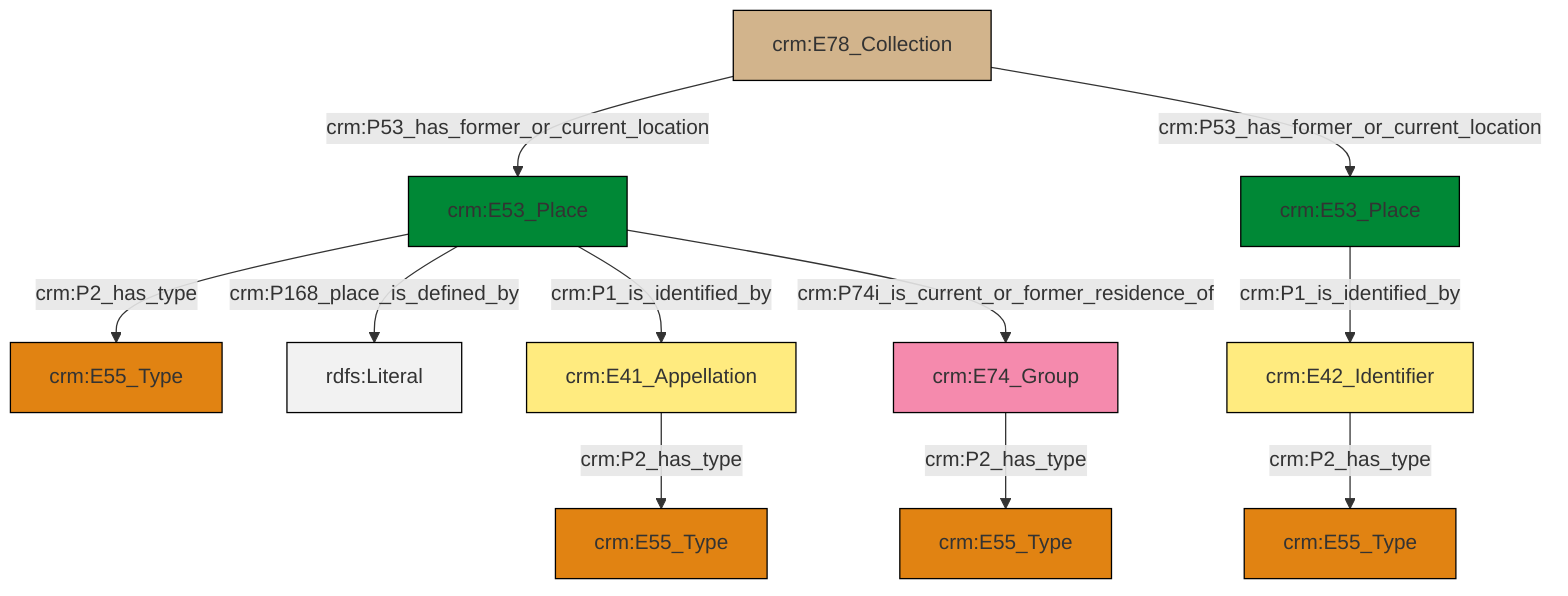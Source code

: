 graph TD
classDef Literal fill:#f2f2f2,stroke:#000000;
classDef CRM_Entity fill:#FFFFFF,stroke:#000000;
classDef Temporal_Entity fill:#00C9E6, stroke:#000000;
classDef Type fill:#E18312, stroke:#000000;
classDef Time-Span fill:#2C9C91, stroke:#000000;
classDef Appellation fill:#FFEB7F, stroke:#000000;
classDef Place fill:#008836, stroke:#000000;
classDef Persistent_Item fill:#B266B2, stroke:#000000;
classDef Conceptual_Object fill:#FFD700, stroke:#000000;
classDef Physical_Thing fill:#D2B48C, stroke:#000000;
classDef Actor fill:#f58aad, stroke:#000000;
classDef PC_Classes fill:#4ce600, stroke:#000000;
classDef Multi fill:#cccccc,stroke:#000000;

4["crm:E78_Collection"]:::Physical_Thing -->|crm:P53_has_former_or_current_location| 5["crm:E53_Place"]:::Place
0["crm:E42_Identifier"]:::Appellation -->|crm:P2_has_type| 8["crm:E55_Type"]:::Type
5["crm:E53_Place"]:::Place -->|crm:P2_has_type| 12["crm:E55_Type"]:::Type
2["crm:E53_Place"]:::Place -->|crm:P1_is_identified_by| 0["crm:E42_Identifier"]:::Appellation
6["crm:E41_Appellation"]:::Appellation -->|crm:P2_has_type| 14["crm:E55_Type"]:::Type
9["crm:E74_Group"]:::Actor -->|crm:P2_has_type| 16["crm:E55_Type"]:::Type
5["crm:E53_Place"]:::Place -->|crm:P168_place_is_defined_by| 21[rdfs:Literal]:::Literal
5["crm:E53_Place"]:::Place -->|crm:P1_is_identified_by| 6["crm:E41_Appellation"]:::Appellation
4["crm:E78_Collection"]:::Physical_Thing -->|crm:P53_has_former_or_current_location| 2["crm:E53_Place"]:::Place
5["crm:E53_Place"]:::Place -->|crm:P74i_is_current_or_former_residence_of| 9["crm:E74_Group"]:::Actor